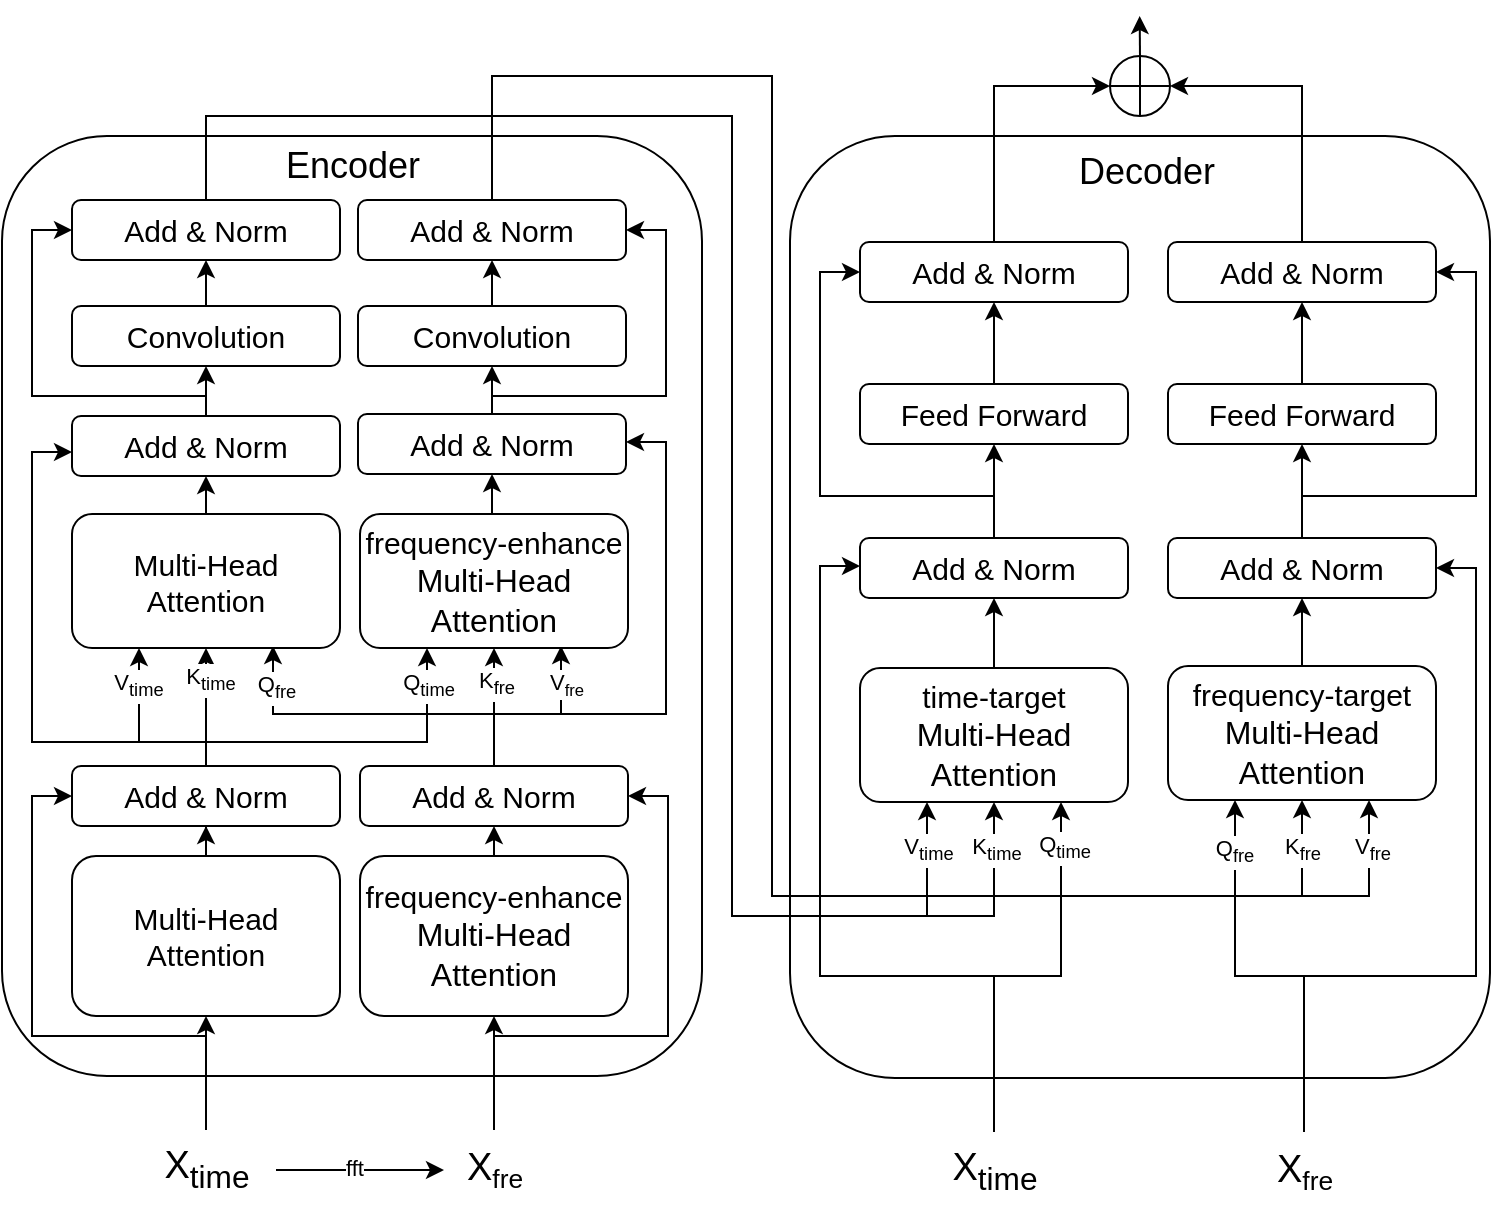 <mxfile version="24.2.1" type="github">
  <diagram id="C5RBs43oDa-KdzZeNtuy" name="Page-1">
    <mxGraphModel dx="1364" dy="793" grid="1" gridSize="10" guides="1" tooltips="1" connect="1" arrows="1" fold="1" page="1" pageScale="1" pageWidth="827" pageHeight="1169" math="0" shadow="0">
      <root>
        <mxCell id="WIyWlLk6GJQsqaUBKTNV-0" />
        <mxCell id="WIyWlLk6GJQsqaUBKTNV-1" parent="WIyWlLk6GJQsqaUBKTNV-0" />
        <mxCell id="eqOZPifA_z1N_L8KUlT--0" value="" style="rounded=1;whiteSpace=wrap;html=1;" parent="WIyWlLk6GJQsqaUBKTNV-1" vertex="1">
          <mxGeometry x="55" y="70" width="350" height="470" as="geometry" />
        </mxCell>
        <mxCell id="eqOZPifA_z1N_L8KUlT--25" style="edgeStyle=orthogonalEdgeStyle;rounded=0;orthogonalLoop=1;jettySize=auto;html=1;entryX=0.5;entryY=1;entryDx=0;entryDy=0;" parent="WIyWlLk6GJQsqaUBKTNV-1" source="eqOZPifA_z1N_L8KUlT--2" target="eqOZPifA_z1N_L8KUlT--6" edge="1">
          <mxGeometry relative="1" as="geometry" />
        </mxCell>
        <mxCell id="eqOZPifA_z1N_L8KUlT--2" value="&lt;span style=&quot;background-color: initial;&quot;&gt;&lt;font style=&quot;font-size: 15px;&quot;&gt;Multi-Head Attention&lt;/font&gt;&lt;/span&gt;" style="rounded=1;whiteSpace=wrap;html=1;" parent="WIyWlLk6GJQsqaUBKTNV-1" vertex="1">
          <mxGeometry x="90" y="430" width="134" height="80" as="geometry" />
        </mxCell>
        <mxCell id="eqOZPifA_z1N_L8KUlT--35" style="edgeStyle=orthogonalEdgeStyle;rounded=0;orthogonalLoop=1;jettySize=auto;html=1;exitX=0.5;exitY=0;exitDx=0;exitDy=0;entryX=0.5;entryY=1;entryDx=0;entryDy=0;" parent="WIyWlLk6GJQsqaUBKTNV-1" source="eqOZPifA_z1N_L8KUlT--5" target="eqOZPifA_z1N_L8KUlT--7" edge="1">
          <mxGeometry relative="1" as="geometry" />
        </mxCell>
        <mxCell id="eqOZPifA_z1N_L8KUlT--5" value="&lt;font style=&quot;font-size: 15px;&quot;&gt;frequency-enhance&lt;/font&gt;&lt;div&gt;&lt;font size=&quot;3&quot;&gt;Multi-Head Attention&lt;/font&gt;&lt;/div&gt;" style="rounded=1;whiteSpace=wrap;html=1;" parent="WIyWlLk6GJQsqaUBKTNV-1" vertex="1">
          <mxGeometry x="234" y="430" width="134" height="80" as="geometry" />
        </mxCell>
        <mxCell id="eqOZPifA_z1N_L8KUlT--32" style="edgeStyle=orthogonalEdgeStyle;rounded=0;orthogonalLoop=1;jettySize=auto;html=1;exitX=0.5;exitY=0;exitDx=0;exitDy=0;entryX=0.5;entryY=1;entryDx=0;entryDy=0;" parent="WIyWlLk6GJQsqaUBKTNV-1" source="eqOZPifA_z1N_L8KUlT--6" target="eqOZPifA_z1N_L8KUlT--8" edge="1">
          <mxGeometry relative="1" as="geometry" />
        </mxCell>
        <mxCell id="eqOZPifA_z1N_L8KUlT--36" value="K&lt;sub&gt;time&lt;/sub&gt;" style="edgeLabel;html=1;align=center;verticalAlign=middle;resizable=0;points=[];" parent="eqOZPifA_z1N_L8KUlT--32" vertex="1" connectable="0">
          <mxGeometry x="-0.324" y="-2" relative="1" as="geometry">
            <mxPoint y="-23" as="offset" />
          </mxGeometry>
        </mxCell>
        <mxCell id="eqOZPifA_z1N_L8KUlT--37" style="edgeStyle=orthogonalEdgeStyle;rounded=0;orthogonalLoop=1;jettySize=auto;html=1;exitX=0.5;exitY=0;exitDx=0;exitDy=0;entryX=0.25;entryY=1;entryDx=0;entryDy=0;" parent="WIyWlLk6GJQsqaUBKTNV-1" source="eqOZPifA_z1N_L8KUlT--6" target="eqOZPifA_z1N_L8KUlT--8" edge="1">
          <mxGeometry relative="1" as="geometry">
            <Array as="points">
              <mxPoint x="157" y="373" />
              <mxPoint x="124" y="373" />
            </Array>
          </mxGeometry>
        </mxCell>
        <mxCell id="eqOZPifA_z1N_L8KUlT--38" value="V&lt;sub&gt;time&lt;/sub&gt;" style="edgeLabel;html=1;align=center;verticalAlign=middle;resizable=0;points=[];" parent="eqOZPifA_z1N_L8KUlT--37" vertex="1" connectable="0">
          <mxGeometry x="0.598" y="1" relative="1" as="geometry">
            <mxPoint as="offset" />
          </mxGeometry>
        </mxCell>
        <mxCell id="eqOZPifA_z1N_L8KUlT--46" style="edgeStyle=orthogonalEdgeStyle;rounded=0;orthogonalLoop=1;jettySize=auto;html=1;exitX=0.5;exitY=0;exitDx=0;exitDy=0;entryX=0.25;entryY=1;entryDx=0;entryDy=0;" parent="WIyWlLk6GJQsqaUBKTNV-1" source="eqOZPifA_z1N_L8KUlT--6" target="eqOZPifA_z1N_L8KUlT--9" edge="1">
          <mxGeometry relative="1" as="geometry">
            <Array as="points">
              <mxPoint x="157" y="373" />
              <mxPoint x="268" y="373" />
            </Array>
          </mxGeometry>
        </mxCell>
        <mxCell id="eqOZPifA_z1N_L8KUlT--47" value="Q&lt;sub&gt;time&lt;/sub&gt;" style="edgeLabel;html=1;align=center;verticalAlign=middle;resizable=0;points=[];" parent="eqOZPifA_z1N_L8KUlT--46" vertex="1" connectable="0">
          <mxGeometry x="0.773" relative="1" as="geometry">
            <mxPoint as="offset" />
          </mxGeometry>
        </mxCell>
        <mxCell id="eqOZPifA_z1N_L8KUlT--154" style="edgeStyle=orthogonalEdgeStyle;rounded=0;orthogonalLoop=1;jettySize=auto;html=1;exitX=0.5;exitY=0;exitDx=0;exitDy=0;entryX=0;entryY=0.5;entryDx=0;entryDy=0;" parent="WIyWlLk6GJQsqaUBKTNV-1" edge="1">
          <mxGeometry relative="1" as="geometry">
            <mxPoint x="157.0" y="395" as="sourcePoint" />
            <mxPoint x="90" y="228.0" as="targetPoint" />
            <Array as="points">
              <mxPoint x="157" y="373" />
              <mxPoint x="70" y="373" />
              <mxPoint x="70" y="228" />
            </Array>
          </mxGeometry>
        </mxCell>
        <mxCell id="eqOZPifA_z1N_L8KUlT--6" value="&lt;font style=&quot;font-size: 15px;&quot;&gt;Add &amp;amp; Norm&lt;/font&gt;" style="rounded=1;whiteSpace=wrap;html=1;" parent="WIyWlLk6GJQsqaUBKTNV-1" vertex="1">
          <mxGeometry x="90" y="385" width="134" height="30" as="geometry" />
        </mxCell>
        <mxCell id="eqOZPifA_z1N_L8KUlT--33" style="edgeStyle=orthogonalEdgeStyle;rounded=0;orthogonalLoop=1;jettySize=auto;html=1;exitX=0.5;exitY=0;exitDx=0;exitDy=0;entryX=0.5;entryY=1;entryDx=0;entryDy=0;" parent="WIyWlLk6GJQsqaUBKTNV-1" source="eqOZPifA_z1N_L8KUlT--7" target="eqOZPifA_z1N_L8KUlT--9" edge="1">
          <mxGeometry relative="1" as="geometry" />
        </mxCell>
        <mxCell id="eqOZPifA_z1N_L8KUlT--39" value="K&lt;sub&gt;fre&lt;/sub&gt;" style="edgeLabel;html=1;align=center;verticalAlign=middle;resizable=0;points=[];" parent="eqOZPifA_z1N_L8KUlT--33" vertex="1" connectable="0">
          <mxGeometry x="0.415" y="-1" relative="1" as="geometry">
            <mxPoint as="offset" />
          </mxGeometry>
        </mxCell>
        <mxCell id="eqOZPifA_z1N_L8KUlT--155" style="edgeStyle=orthogonalEdgeStyle;rounded=0;orthogonalLoop=1;jettySize=auto;html=1;exitX=0.5;exitY=0;exitDx=0;exitDy=0;entryX=1;entryY=0.5;entryDx=0;entryDy=0;" parent="WIyWlLk6GJQsqaUBKTNV-1" edge="1">
          <mxGeometry relative="1" as="geometry">
            <mxPoint x="301" y="391" as="sourcePoint" />
            <mxPoint x="367" y="223" as="targetPoint" />
            <Array as="points">
              <mxPoint x="301" y="359" />
              <mxPoint x="387" y="359" />
              <mxPoint x="387" y="223" />
            </Array>
          </mxGeometry>
        </mxCell>
        <mxCell id="6wwyws7jFuxZEPmVP6gi-4" style="edgeStyle=orthogonalEdgeStyle;rounded=0;orthogonalLoop=1;jettySize=auto;html=1;exitX=0.5;exitY=0;exitDx=0;exitDy=0;entryX=0.75;entryY=1;entryDx=0;entryDy=0;" parent="WIyWlLk6GJQsqaUBKTNV-1" edge="1">
          <mxGeometry relative="1" as="geometry">
            <mxPoint x="301" y="384" as="sourcePoint" />
            <mxPoint x="334.5" y="325" as="targetPoint" />
            <Array as="points">
              <mxPoint x="301" y="359" />
              <mxPoint x="335" y="359" />
            </Array>
          </mxGeometry>
        </mxCell>
        <mxCell id="6wwyws7jFuxZEPmVP6gi-5" style="edgeStyle=orthogonalEdgeStyle;rounded=0;orthogonalLoop=1;jettySize=auto;html=1;exitX=0.5;exitY=0;exitDx=0;exitDy=0;entryX=0.75;entryY=1;entryDx=0;entryDy=0;" parent="WIyWlLk6GJQsqaUBKTNV-1" edge="1">
          <mxGeometry relative="1" as="geometry">
            <mxPoint x="301" y="384" as="sourcePoint" />
            <mxPoint x="190.5" y="325" as="targetPoint" />
            <Array as="points">
              <mxPoint x="301" y="359" />
              <mxPoint x="191" y="359" />
            </Array>
          </mxGeometry>
        </mxCell>
        <mxCell id="eqOZPifA_z1N_L8KUlT--7" value="&lt;font style=&quot;font-size: 15px;&quot;&gt;Add &amp;amp; Norm&lt;/font&gt;" style="rounded=1;whiteSpace=wrap;html=1;" parent="WIyWlLk6GJQsqaUBKTNV-1" vertex="1">
          <mxGeometry x="234" y="385" width="134" height="30" as="geometry" />
        </mxCell>
        <mxCell id="eqOZPifA_z1N_L8KUlT--48" style="edgeStyle=orthogonalEdgeStyle;rounded=0;orthogonalLoop=1;jettySize=auto;html=1;exitX=0.5;exitY=0;exitDx=0;exitDy=0;entryX=0.5;entryY=1;entryDx=0;entryDy=0;" parent="WIyWlLk6GJQsqaUBKTNV-1" source="eqOZPifA_z1N_L8KUlT--8" target="eqOZPifA_z1N_L8KUlT--10" edge="1">
          <mxGeometry relative="1" as="geometry" />
        </mxCell>
        <mxCell id="eqOZPifA_z1N_L8KUlT--8" value="&lt;font style=&quot;font-size: 15px;&quot;&gt;Multi-Head Attention&lt;/font&gt;" style="rounded=1;whiteSpace=wrap;html=1;" parent="WIyWlLk6GJQsqaUBKTNV-1" vertex="1">
          <mxGeometry x="90" y="259" width="134" height="67" as="geometry" />
        </mxCell>
        <mxCell id="eqOZPifA_z1N_L8KUlT--49" style="edgeStyle=orthogonalEdgeStyle;rounded=0;orthogonalLoop=1;jettySize=auto;html=1;exitX=0.5;exitY=0;exitDx=0;exitDy=0;entryX=0.5;entryY=1;entryDx=0;entryDy=0;" parent="WIyWlLk6GJQsqaUBKTNV-1" source="eqOZPifA_z1N_L8KUlT--9" target="eqOZPifA_z1N_L8KUlT--11" edge="1">
          <mxGeometry relative="1" as="geometry" />
        </mxCell>
        <mxCell id="eqOZPifA_z1N_L8KUlT--9" value="&lt;font style=&quot;font-size: 15px;&quot;&gt;frequency-enhance&lt;/font&gt;&lt;div&gt;&lt;font size=&quot;3&quot;&gt;Multi-Head Attention&lt;/font&gt;&lt;/div&gt;" style="rounded=1;whiteSpace=wrap;html=1;" parent="WIyWlLk6GJQsqaUBKTNV-1" vertex="1">
          <mxGeometry x="234" y="259" width="134" height="67" as="geometry" />
        </mxCell>
        <mxCell id="eqOZPifA_z1N_L8KUlT--50" style="edgeStyle=orthogonalEdgeStyle;rounded=0;orthogonalLoop=1;jettySize=auto;html=1;exitX=0.5;exitY=0;exitDx=0;exitDy=0;entryX=0.5;entryY=1;entryDx=0;entryDy=0;" parent="WIyWlLk6GJQsqaUBKTNV-1" source="eqOZPifA_z1N_L8KUlT--10" target="eqOZPifA_z1N_L8KUlT--12" edge="1">
          <mxGeometry relative="1" as="geometry" />
        </mxCell>
        <mxCell id="eqOZPifA_z1N_L8KUlT--56" style="edgeStyle=orthogonalEdgeStyle;rounded=0;orthogonalLoop=1;jettySize=auto;html=1;exitX=0.5;exitY=0;exitDx=0;exitDy=0;entryX=0;entryY=0.5;entryDx=0;entryDy=0;" parent="WIyWlLk6GJQsqaUBKTNV-1" source="eqOZPifA_z1N_L8KUlT--10" target="eqOZPifA_z1N_L8KUlT--14" edge="1">
          <mxGeometry relative="1" as="geometry">
            <Array as="points">
              <mxPoint x="157" y="200" />
              <mxPoint x="70" y="200" />
              <mxPoint x="70" y="117" />
            </Array>
          </mxGeometry>
        </mxCell>
        <mxCell id="eqOZPifA_z1N_L8KUlT--10" value="&lt;font style=&quot;font-size: 15px;&quot;&gt;Add &amp;amp; Norm&lt;/font&gt;" style="rounded=1;whiteSpace=wrap;html=1;" parent="WIyWlLk6GJQsqaUBKTNV-1" vertex="1">
          <mxGeometry x="90" y="210" width="134" height="30" as="geometry" />
        </mxCell>
        <mxCell id="eqOZPifA_z1N_L8KUlT--51" style="edgeStyle=orthogonalEdgeStyle;rounded=0;orthogonalLoop=1;jettySize=auto;html=1;exitX=0.5;exitY=0;exitDx=0;exitDy=0;entryX=0.5;entryY=1;entryDx=0;entryDy=0;" parent="WIyWlLk6GJQsqaUBKTNV-1" source="eqOZPifA_z1N_L8KUlT--11" target="eqOZPifA_z1N_L8KUlT--13" edge="1">
          <mxGeometry relative="1" as="geometry" />
        </mxCell>
        <mxCell id="eqOZPifA_z1N_L8KUlT--57" style="edgeStyle=orthogonalEdgeStyle;rounded=0;orthogonalLoop=1;jettySize=auto;html=1;exitX=0.5;exitY=0;exitDx=0;exitDy=0;entryX=1;entryY=0.5;entryDx=0;entryDy=0;" parent="WIyWlLk6GJQsqaUBKTNV-1" source="eqOZPifA_z1N_L8KUlT--11" target="eqOZPifA_z1N_L8KUlT--15" edge="1">
          <mxGeometry relative="1" as="geometry">
            <Array as="points">
              <mxPoint x="300" y="200" />
              <mxPoint x="387" y="200" />
              <mxPoint x="387" y="117" />
            </Array>
          </mxGeometry>
        </mxCell>
        <mxCell id="eqOZPifA_z1N_L8KUlT--11" value="&lt;font style=&quot;font-size: 15px;&quot;&gt;Add &amp;amp; Norm&lt;/font&gt;" style="rounded=1;whiteSpace=wrap;html=1;" parent="WIyWlLk6GJQsqaUBKTNV-1" vertex="1">
          <mxGeometry x="233" y="209" width="134" height="30" as="geometry" />
        </mxCell>
        <mxCell id="eqOZPifA_z1N_L8KUlT--53" style="edgeStyle=orthogonalEdgeStyle;rounded=0;orthogonalLoop=1;jettySize=auto;html=1;exitX=0.5;exitY=0;exitDx=0;exitDy=0;entryX=0.5;entryY=1;entryDx=0;entryDy=0;" parent="WIyWlLk6GJQsqaUBKTNV-1" source="eqOZPifA_z1N_L8KUlT--12" target="eqOZPifA_z1N_L8KUlT--14" edge="1">
          <mxGeometry relative="1" as="geometry" />
        </mxCell>
        <mxCell id="eqOZPifA_z1N_L8KUlT--12" value="&lt;font style=&quot;font-size: 15px;&quot;&gt;Convolution&lt;/font&gt;" style="rounded=1;whiteSpace=wrap;html=1;" parent="WIyWlLk6GJQsqaUBKTNV-1" vertex="1">
          <mxGeometry x="90" y="155" width="134" height="30" as="geometry" />
        </mxCell>
        <mxCell id="eqOZPifA_z1N_L8KUlT--55" style="edgeStyle=orthogonalEdgeStyle;rounded=0;orthogonalLoop=1;jettySize=auto;html=1;exitX=0.5;exitY=0;exitDx=0;exitDy=0;entryX=0.5;entryY=1;entryDx=0;entryDy=0;" parent="WIyWlLk6GJQsqaUBKTNV-1" source="eqOZPifA_z1N_L8KUlT--13" target="eqOZPifA_z1N_L8KUlT--15" edge="1">
          <mxGeometry relative="1" as="geometry" />
        </mxCell>
        <mxCell id="eqOZPifA_z1N_L8KUlT--13" value="&lt;font style=&quot;font-size: 15px;&quot;&gt;Convolution&lt;/font&gt;" style="rounded=1;whiteSpace=wrap;html=1;" parent="WIyWlLk6GJQsqaUBKTNV-1" vertex="1">
          <mxGeometry x="233" y="155" width="134" height="30" as="geometry" />
        </mxCell>
        <mxCell id="eqOZPifA_z1N_L8KUlT--14" value="&lt;font style=&quot;font-size: 15px;&quot;&gt;Add &amp;amp; Norm&lt;/font&gt;" style="rounded=1;whiteSpace=wrap;html=1;" parent="WIyWlLk6GJQsqaUBKTNV-1" vertex="1">
          <mxGeometry x="90" y="102" width="134" height="30" as="geometry" />
        </mxCell>
        <mxCell id="eqOZPifA_z1N_L8KUlT--15" value="&lt;font style=&quot;font-size: 15px;&quot;&gt;Add &amp;amp; Norm&lt;/font&gt;" style="rounded=1;whiteSpace=wrap;html=1;" parent="WIyWlLk6GJQsqaUBKTNV-1" vertex="1">
          <mxGeometry x="233" y="102" width="134" height="30" as="geometry" />
        </mxCell>
        <mxCell id="eqOZPifA_z1N_L8KUlT--21" value="" style="edgeStyle=orthogonalEdgeStyle;rounded=0;orthogonalLoop=1;jettySize=auto;html=1;" parent="WIyWlLk6GJQsqaUBKTNV-1" source="eqOZPifA_z1N_L8KUlT--19" target="eqOZPifA_z1N_L8KUlT--20" edge="1">
          <mxGeometry relative="1" as="geometry" />
        </mxCell>
        <mxCell id="eqOZPifA_z1N_L8KUlT--34" value="fft" style="edgeLabel;html=1;align=center;verticalAlign=middle;resizable=0;points=[];" parent="eqOZPifA_z1N_L8KUlT--21" vertex="1" connectable="0">
          <mxGeometry x="-0.089" y="1" relative="1" as="geometry">
            <mxPoint as="offset" />
          </mxGeometry>
        </mxCell>
        <mxCell id="eqOZPifA_z1N_L8KUlT--22" style="edgeStyle=orthogonalEdgeStyle;rounded=0;orthogonalLoop=1;jettySize=auto;html=1;entryX=0.5;entryY=1;entryDx=0;entryDy=0;" parent="WIyWlLk6GJQsqaUBKTNV-1" source="eqOZPifA_z1N_L8KUlT--19" target="eqOZPifA_z1N_L8KUlT--2" edge="1">
          <mxGeometry relative="1" as="geometry" />
        </mxCell>
        <mxCell id="6wwyws7jFuxZEPmVP6gi-1" style="edgeStyle=orthogonalEdgeStyle;rounded=0;orthogonalLoop=1;jettySize=auto;html=1;entryX=0;entryY=0.5;entryDx=0;entryDy=0;" parent="WIyWlLk6GJQsqaUBKTNV-1" source="eqOZPifA_z1N_L8KUlT--19" target="eqOZPifA_z1N_L8KUlT--6" edge="1">
          <mxGeometry relative="1" as="geometry">
            <Array as="points">
              <mxPoint x="157" y="520" />
              <mxPoint x="70" y="520" />
              <mxPoint x="70" y="400" />
            </Array>
          </mxGeometry>
        </mxCell>
        <mxCell id="eqOZPifA_z1N_L8KUlT--19" value="&lt;font style=&quot;font-size: 19px;&quot;&gt;X&lt;sub&gt;time&lt;/sub&gt;&lt;/font&gt;" style="text;html=1;align=center;verticalAlign=middle;resizable=0;points=[];autosize=1;strokeColor=none;fillColor=none;" parent="WIyWlLk6GJQsqaUBKTNV-1" vertex="1">
          <mxGeometry x="122" y="567" width="70" height="40" as="geometry" />
        </mxCell>
        <mxCell id="eqOZPifA_z1N_L8KUlT--23" style="edgeStyle=orthogonalEdgeStyle;rounded=0;orthogonalLoop=1;jettySize=auto;html=1;entryX=0.5;entryY=1;entryDx=0;entryDy=0;" parent="WIyWlLk6GJQsqaUBKTNV-1" source="eqOZPifA_z1N_L8KUlT--20" target="eqOZPifA_z1N_L8KUlT--5" edge="1">
          <mxGeometry relative="1" as="geometry" />
        </mxCell>
        <mxCell id="6wwyws7jFuxZEPmVP6gi-2" style="edgeStyle=orthogonalEdgeStyle;rounded=0;orthogonalLoop=1;jettySize=auto;html=1;entryX=1;entryY=0.5;entryDx=0;entryDy=0;" parent="WIyWlLk6GJQsqaUBKTNV-1" source="eqOZPifA_z1N_L8KUlT--20" target="eqOZPifA_z1N_L8KUlT--7" edge="1">
          <mxGeometry relative="1" as="geometry">
            <Array as="points">
              <mxPoint x="301" y="520" />
              <mxPoint x="388" y="520" />
              <mxPoint x="388" y="400" />
            </Array>
          </mxGeometry>
        </mxCell>
        <mxCell id="eqOZPifA_z1N_L8KUlT--20" value="&lt;font style=&quot;font-size: 19px;&quot;&gt;X&lt;/font&gt;&lt;font style=&quot;font-size: 15.833px;&quot;&gt;&lt;sub&gt;fre&lt;/sub&gt;&lt;/font&gt;" style="text;html=1;align=center;verticalAlign=middle;resizable=0;points=[];autosize=1;strokeColor=none;fillColor=none;" parent="WIyWlLk6GJQsqaUBKTNV-1" vertex="1">
          <mxGeometry x="276" y="567" width="50" height="40" as="geometry" />
        </mxCell>
        <mxCell id="eqOZPifA_z1N_L8KUlT--64" value="" style="rounded=1;whiteSpace=wrap;html=1;" parent="WIyWlLk6GJQsqaUBKTNV-1" vertex="1">
          <mxGeometry x="449" y="70" width="350" height="471" as="geometry" />
        </mxCell>
        <mxCell id="eqOZPifA_z1N_L8KUlT--83" style="edgeStyle=orthogonalEdgeStyle;rounded=0;orthogonalLoop=1;jettySize=auto;html=1;exitX=0.5;exitY=0;exitDx=0;exitDy=0;entryX=0.5;entryY=1;entryDx=0;entryDy=0;" parent="WIyWlLk6GJQsqaUBKTNV-1" source="eqOZPifA_z1N_L8KUlT--84" target="eqOZPifA_z1N_L8KUlT--89" edge="1">
          <mxGeometry relative="1" as="geometry" />
        </mxCell>
        <mxCell id="eqOZPifA_z1N_L8KUlT--84" value="&lt;font style=&quot;font-size: 15px;&quot;&gt;time-target&lt;/font&gt;&lt;div&gt;&lt;font size=&quot;3&quot;&gt;Multi-Head Attention&lt;/font&gt;&lt;/div&gt;" style="rounded=1;whiteSpace=wrap;html=1;" parent="WIyWlLk6GJQsqaUBKTNV-1" vertex="1">
          <mxGeometry x="484" y="336" width="134" height="67" as="geometry" />
        </mxCell>
        <mxCell id="eqOZPifA_z1N_L8KUlT--85" style="edgeStyle=orthogonalEdgeStyle;rounded=0;orthogonalLoop=1;jettySize=auto;html=1;exitX=0.5;exitY=0;exitDx=0;exitDy=0;entryX=0.5;entryY=1;entryDx=0;entryDy=0;" parent="WIyWlLk6GJQsqaUBKTNV-1" source="eqOZPifA_z1N_L8KUlT--86" target="eqOZPifA_z1N_L8KUlT--92" edge="1">
          <mxGeometry relative="1" as="geometry" />
        </mxCell>
        <mxCell id="eqOZPifA_z1N_L8KUlT--86" value="&lt;font style=&quot;font-size: 15px;&quot;&gt;frequency-target&lt;/font&gt;&lt;div&gt;&lt;font size=&quot;3&quot;&gt;Multi-Head Attention&lt;/font&gt;&lt;/div&gt;" style="rounded=1;whiteSpace=wrap;html=1;" parent="WIyWlLk6GJQsqaUBKTNV-1" vertex="1">
          <mxGeometry x="638" y="335" width="134" height="67" as="geometry" />
        </mxCell>
        <mxCell id="eqOZPifA_z1N_L8KUlT--87" style="edgeStyle=orthogonalEdgeStyle;rounded=0;orthogonalLoop=1;jettySize=auto;html=1;exitX=0.5;exitY=0;exitDx=0;exitDy=0;entryX=0.5;entryY=1;entryDx=0;entryDy=0;" parent="WIyWlLk6GJQsqaUBKTNV-1" source="eqOZPifA_z1N_L8KUlT--89" target="eqOZPifA_z1N_L8KUlT--94" edge="1">
          <mxGeometry relative="1" as="geometry" />
        </mxCell>
        <mxCell id="eqOZPifA_z1N_L8KUlT--159" style="edgeStyle=orthogonalEdgeStyle;rounded=0;orthogonalLoop=1;jettySize=auto;html=1;exitX=0.5;exitY=0;exitDx=0;exitDy=0;entryX=0;entryY=0.5;entryDx=0;entryDy=0;" parent="WIyWlLk6GJQsqaUBKTNV-1" source="eqOZPifA_z1N_L8KUlT--89" target="eqOZPifA_z1N_L8KUlT--97" edge="1">
          <mxGeometry relative="1" as="geometry">
            <Array as="points">
              <mxPoint x="551" y="250" />
              <mxPoint x="464" y="250" />
              <mxPoint x="464" y="138" />
            </Array>
          </mxGeometry>
        </mxCell>
        <mxCell id="eqOZPifA_z1N_L8KUlT--89" value="&lt;font style=&quot;font-size: 15px;&quot;&gt;Add &amp;amp; Norm&lt;/font&gt;" style="rounded=1;whiteSpace=wrap;html=1;" parent="WIyWlLk6GJQsqaUBKTNV-1" vertex="1">
          <mxGeometry x="484" y="271" width="134" height="30" as="geometry" />
        </mxCell>
        <mxCell id="eqOZPifA_z1N_L8KUlT--90" style="edgeStyle=orthogonalEdgeStyle;rounded=0;orthogonalLoop=1;jettySize=auto;html=1;exitX=0.5;exitY=0;exitDx=0;exitDy=0;entryX=0.5;entryY=1;entryDx=0;entryDy=0;" parent="WIyWlLk6GJQsqaUBKTNV-1" source="eqOZPifA_z1N_L8KUlT--92" target="eqOZPifA_z1N_L8KUlT--96" edge="1">
          <mxGeometry relative="1" as="geometry" />
        </mxCell>
        <mxCell id="eqOZPifA_z1N_L8KUlT--160" style="edgeStyle=orthogonalEdgeStyle;rounded=0;orthogonalLoop=1;jettySize=auto;html=1;exitX=0.5;exitY=0;exitDx=0;exitDy=0;entryX=1;entryY=0.5;entryDx=0;entryDy=0;" parent="WIyWlLk6GJQsqaUBKTNV-1" source="eqOZPifA_z1N_L8KUlT--92" target="eqOZPifA_z1N_L8KUlT--98" edge="1">
          <mxGeometry relative="1" as="geometry">
            <Array as="points">
              <mxPoint x="705" y="250" />
              <mxPoint x="792" y="250" />
              <mxPoint x="792" y="138" />
            </Array>
          </mxGeometry>
        </mxCell>
        <mxCell id="eqOZPifA_z1N_L8KUlT--92" value="&lt;font style=&quot;font-size: 15px;&quot;&gt;Add &amp;amp; Norm&lt;/font&gt;" style="rounded=1;whiteSpace=wrap;html=1;" parent="WIyWlLk6GJQsqaUBKTNV-1" vertex="1">
          <mxGeometry x="638" y="271" width="134" height="30" as="geometry" />
        </mxCell>
        <mxCell id="eqOZPifA_z1N_L8KUlT--93" style="edgeStyle=orthogonalEdgeStyle;rounded=0;orthogonalLoop=1;jettySize=auto;html=1;exitX=0.5;exitY=0;exitDx=0;exitDy=0;entryX=0.5;entryY=1;entryDx=0;entryDy=0;" parent="WIyWlLk6GJQsqaUBKTNV-1" source="eqOZPifA_z1N_L8KUlT--94" target="eqOZPifA_z1N_L8KUlT--97" edge="1">
          <mxGeometry relative="1" as="geometry" />
        </mxCell>
        <mxCell id="eqOZPifA_z1N_L8KUlT--94" value="&lt;font style=&quot;font-size: 15px;&quot;&gt;Feed Forward&lt;/font&gt;" style="rounded=1;whiteSpace=wrap;html=1;" parent="WIyWlLk6GJQsqaUBKTNV-1" vertex="1">
          <mxGeometry x="484" y="194" width="134" height="30" as="geometry" />
        </mxCell>
        <mxCell id="eqOZPifA_z1N_L8KUlT--95" style="edgeStyle=orthogonalEdgeStyle;rounded=0;orthogonalLoop=1;jettySize=auto;html=1;exitX=0.5;exitY=0;exitDx=0;exitDy=0;entryX=0.5;entryY=1;entryDx=0;entryDy=0;" parent="WIyWlLk6GJQsqaUBKTNV-1" source="eqOZPifA_z1N_L8KUlT--96" target="eqOZPifA_z1N_L8KUlT--98" edge="1">
          <mxGeometry relative="1" as="geometry" />
        </mxCell>
        <mxCell id="eqOZPifA_z1N_L8KUlT--96" value="&lt;font style=&quot;font-size: 15px;&quot;&gt;Feed Forward&lt;/font&gt;" style="rounded=1;whiteSpace=wrap;html=1;" parent="WIyWlLk6GJQsqaUBKTNV-1" vertex="1">
          <mxGeometry x="638" y="194" width="134" height="30" as="geometry" />
        </mxCell>
        <mxCell id="eqOZPifA_z1N_L8KUlT--151" style="edgeStyle=orthogonalEdgeStyle;rounded=0;orthogonalLoop=1;jettySize=auto;html=1;exitX=0.5;exitY=0;exitDx=0;exitDy=0;entryX=0;entryY=0.5;entryDx=0;entryDy=0;" parent="WIyWlLk6GJQsqaUBKTNV-1" source="eqOZPifA_z1N_L8KUlT--97" target="eqOZPifA_z1N_L8KUlT--149" edge="1">
          <mxGeometry relative="1" as="geometry" />
        </mxCell>
        <mxCell id="eqOZPifA_z1N_L8KUlT--97" value="&lt;font style=&quot;font-size: 15px;&quot;&gt;Add &amp;amp; Norm&lt;/font&gt;" style="rounded=1;whiteSpace=wrap;html=1;" parent="WIyWlLk6GJQsqaUBKTNV-1" vertex="1">
          <mxGeometry x="484" y="123" width="134" height="30" as="geometry" />
        </mxCell>
        <mxCell id="eqOZPifA_z1N_L8KUlT--152" style="edgeStyle=orthogonalEdgeStyle;rounded=0;orthogonalLoop=1;jettySize=auto;html=1;exitX=0.5;exitY=0;exitDx=0;exitDy=0;entryX=1;entryY=0.5;entryDx=0;entryDy=0;" parent="WIyWlLk6GJQsqaUBKTNV-1" source="eqOZPifA_z1N_L8KUlT--98" target="eqOZPifA_z1N_L8KUlT--149" edge="1">
          <mxGeometry relative="1" as="geometry" />
        </mxCell>
        <mxCell id="eqOZPifA_z1N_L8KUlT--98" value="&lt;font style=&quot;font-size: 15px;&quot;&gt;Add &amp;amp; Norm&lt;/font&gt;" style="rounded=1;whiteSpace=wrap;html=1;" parent="WIyWlLk6GJQsqaUBKTNV-1" vertex="1">
          <mxGeometry x="638" y="123" width="134" height="30" as="geometry" />
        </mxCell>
        <mxCell id="eqOZPifA_z1N_L8KUlT--112" style="edgeStyle=orthogonalEdgeStyle;rounded=0;orthogonalLoop=1;jettySize=auto;html=1;entryX=0.75;entryY=1;entryDx=0;entryDy=0;" parent="WIyWlLk6GJQsqaUBKTNV-1" source="eqOZPifA_z1N_L8KUlT--103" target="eqOZPifA_z1N_L8KUlT--84" edge="1">
          <mxGeometry relative="1" as="geometry">
            <Array as="points">
              <mxPoint x="551" y="490" />
              <mxPoint x="585" y="490" />
            </Array>
          </mxGeometry>
        </mxCell>
        <mxCell id="eqOZPifA_z1N_L8KUlT--114" value="Q&lt;sub&gt;time&lt;/sub&gt;" style="edgeLabel;html=1;align=center;verticalAlign=middle;resizable=0;points=[];" parent="eqOZPifA_z1N_L8KUlT--112" vertex="1" connectable="0">
          <mxGeometry x="0.767" y="-1" relative="1" as="geometry">
            <mxPoint as="offset" />
          </mxGeometry>
        </mxCell>
        <mxCell id="eqOZPifA_z1N_L8KUlT--157" style="edgeStyle=orthogonalEdgeStyle;rounded=0;orthogonalLoop=1;jettySize=auto;html=1;entryX=0;entryY=0.5;entryDx=0;entryDy=0;" parent="WIyWlLk6GJQsqaUBKTNV-1" edge="1">
          <mxGeometry relative="1" as="geometry">
            <mxPoint x="551" y="567" as="sourcePoint" />
            <mxPoint x="484" y="285" as="targetPoint" />
            <Array as="points">
              <mxPoint x="551" y="490" />
              <mxPoint x="464" y="490" />
              <mxPoint x="464" y="285" />
            </Array>
          </mxGeometry>
        </mxCell>
        <mxCell id="eqOZPifA_z1N_L8KUlT--103" value="&lt;font style=&quot;font-size: 19px;&quot;&gt;X&lt;sub&gt;time&lt;/sub&gt;&lt;/font&gt;" style="text;html=1;align=center;verticalAlign=middle;resizable=0;points=[];autosize=1;strokeColor=none;fillColor=none;" parent="WIyWlLk6GJQsqaUBKTNV-1" vertex="1">
          <mxGeometry x="516" y="568" width="70" height="40" as="geometry" />
        </mxCell>
        <mxCell id="eqOZPifA_z1N_L8KUlT--138" style="edgeStyle=orthogonalEdgeStyle;rounded=0;orthogonalLoop=1;jettySize=auto;html=1;entryX=0.25;entryY=1;entryDx=0;entryDy=0;" parent="WIyWlLk6GJQsqaUBKTNV-1" source="eqOZPifA_z1N_L8KUlT--106" target="eqOZPifA_z1N_L8KUlT--86" edge="1">
          <mxGeometry relative="1" as="geometry">
            <Array as="points">
              <mxPoint x="706" y="490" />
              <mxPoint x="671" y="490" />
            </Array>
          </mxGeometry>
        </mxCell>
        <mxCell id="eqOZPifA_z1N_L8KUlT--139" value="Q&lt;sub&gt;fre&lt;/sub&gt;" style="edgeLabel;html=1;align=center;verticalAlign=middle;resizable=0;points=[];" parent="eqOZPifA_z1N_L8KUlT--138" vertex="1" connectable="0">
          <mxGeometry x="0.781" y="3" relative="1" as="geometry">
            <mxPoint x="2" y="4" as="offset" />
          </mxGeometry>
        </mxCell>
        <mxCell id="eqOZPifA_z1N_L8KUlT--158" style="edgeStyle=orthogonalEdgeStyle;rounded=0;orthogonalLoop=1;jettySize=auto;html=1;entryX=1;entryY=0.5;entryDx=0;entryDy=0;" parent="WIyWlLk6GJQsqaUBKTNV-1" source="eqOZPifA_z1N_L8KUlT--106" target="eqOZPifA_z1N_L8KUlT--92" edge="1">
          <mxGeometry relative="1" as="geometry">
            <Array as="points">
              <mxPoint x="706" y="490" />
              <mxPoint x="792" y="490" />
              <mxPoint x="792" y="286" />
            </Array>
          </mxGeometry>
        </mxCell>
        <mxCell id="eqOZPifA_z1N_L8KUlT--106" value="&lt;font style=&quot;font-size: 19px;&quot;&gt;X&lt;/font&gt;&lt;font style=&quot;font-size: 15.833px;&quot;&gt;&lt;sub&gt;fre&lt;/sub&gt;&lt;/font&gt;" style="text;html=1;align=center;verticalAlign=middle;resizable=0;points=[];autosize=1;strokeColor=none;fillColor=none;" parent="WIyWlLk6GJQsqaUBKTNV-1" vertex="1">
          <mxGeometry x="681" y="568" width="50" height="40" as="geometry" />
        </mxCell>
        <mxCell id="eqOZPifA_z1N_L8KUlT--118" style="edgeStyle=orthogonalEdgeStyle;rounded=0;orthogonalLoop=1;jettySize=auto;html=1;exitX=0.5;exitY=0;exitDx=0;exitDy=0;entryX=0.5;entryY=1;entryDx=0;entryDy=0;" parent="WIyWlLk6GJQsqaUBKTNV-1" source="eqOZPifA_z1N_L8KUlT--14" target="eqOZPifA_z1N_L8KUlT--84" edge="1">
          <mxGeometry relative="1" as="geometry">
            <Array as="points">
              <mxPoint x="157" y="60" />
              <mxPoint x="420" y="60" />
              <mxPoint x="420" y="460" />
              <mxPoint x="551" y="460" />
            </Array>
          </mxGeometry>
        </mxCell>
        <mxCell id="eqOZPifA_z1N_L8KUlT--119" value="K&lt;sub&gt;time&lt;/sub&gt;" style="edgeLabel;html=1;align=center;verticalAlign=middle;resizable=0;points=[];" parent="eqOZPifA_z1N_L8KUlT--118" vertex="1" connectable="0">
          <mxGeometry x="0.942" y="2" relative="1" as="geometry">
            <mxPoint x="3" y="-2" as="offset" />
          </mxGeometry>
        </mxCell>
        <mxCell id="eqOZPifA_z1N_L8KUlT--120" style="edgeStyle=orthogonalEdgeStyle;rounded=0;orthogonalLoop=1;jettySize=auto;html=1;exitX=0.5;exitY=0;exitDx=0;exitDy=0;entryX=0.25;entryY=1;entryDx=0;entryDy=0;" parent="WIyWlLk6GJQsqaUBKTNV-1" source="eqOZPifA_z1N_L8KUlT--14" target="eqOZPifA_z1N_L8KUlT--84" edge="1">
          <mxGeometry relative="1" as="geometry">
            <Array as="points">
              <mxPoint x="157" y="60" />
              <mxPoint x="420" y="60" />
              <mxPoint x="420" y="460" />
              <mxPoint x="517" y="460" />
            </Array>
          </mxGeometry>
        </mxCell>
        <mxCell id="eqOZPifA_z1N_L8KUlT--121" value="V&lt;sub&gt;time&lt;/sub&gt;" style="edgeLabel;html=1;align=center;verticalAlign=middle;resizable=0;points=[];" parent="eqOZPifA_z1N_L8KUlT--120" vertex="1" connectable="0">
          <mxGeometry x="0.949" y="-1" relative="1" as="geometry">
            <mxPoint x="-1" y="2" as="offset" />
          </mxGeometry>
        </mxCell>
        <mxCell id="eqOZPifA_z1N_L8KUlT--133" value="&lt;font style=&quot;font-size: 18px;&quot;&gt;Encoder&lt;/font&gt;" style="text;html=1;align=center;verticalAlign=middle;resizable=0;points=[];autosize=1;strokeColor=none;fillColor=none;" parent="WIyWlLk6GJQsqaUBKTNV-1" vertex="1">
          <mxGeometry x="185" y="65" width="90" height="40" as="geometry" />
        </mxCell>
        <mxCell id="eqOZPifA_z1N_L8KUlT--134" value="&lt;font style=&quot;font-size: 18px;&quot;&gt;Decoder&lt;/font&gt;" style="text;html=1;align=center;verticalAlign=middle;resizable=0;points=[];autosize=1;strokeColor=none;fillColor=none;" parent="WIyWlLk6GJQsqaUBKTNV-1" vertex="1">
          <mxGeometry x="582" y="68" width="90" height="40" as="geometry" />
        </mxCell>
        <mxCell id="eqOZPifA_z1N_L8KUlT--140" style="edgeStyle=orthogonalEdgeStyle;rounded=0;orthogonalLoop=1;jettySize=auto;html=1;exitX=0.5;exitY=0;exitDx=0;exitDy=0;entryX=0.5;entryY=1;entryDx=0;entryDy=0;" parent="WIyWlLk6GJQsqaUBKTNV-1" source="eqOZPifA_z1N_L8KUlT--15" target="eqOZPifA_z1N_L8KUlT--86" edge="1">
          <mxGeometry relative="1" as="geometry">
            <Array as="points">
              <mxPoint x="300" y="40" />
              <mxPoint x="440" y="40" />
              <mxPoint x="440" y="450" />
              <mxPoint x="705" y="450" />
            </Array>
          </mxGeometry>
        </mxCell>
        <mxCell id="eqOZPifA_z1N_L8KUlT--144" value="K&lt;sub&gt;fre&lt;/sub&gt;" style="edgeLabel;html=1;align=center;verticalAlign=middle;resizable=0;points=[];" parent="eqOZPifA_z1N_L8KUlT--140" vertex="1" connectable="0">
          <mxGeometry x="0.948" relative="1" as="geometry">
            <mxPoint y="1" as="offset" />
          </mxGeometry>
        </mxCell>
        <mxCell id="eqOZPifA_z1N_L8KUlT--145" style="edgeStyle=orthogonalEdgeStyle;rounded=0;orthogonalLoop=1;jettySize=auto;html=1;exitX=0.5;exitY=0;exitDx=0;exitDy=0;entryX=0.75;entryY=1;entryDx=0;entryDy=0;" parent="WIyWlLk6GJQsqaUBKTNV-1" source="eqOZPifA_z1N_L8KUlT--15" target="eqOZPifA_z1N_L8KUlT--86" edge="1">
          <mxGeometry relative="1" as="geometry">
            <Array as="points">
              <mxPoint x="300" y="40" />
              <mxPoint x="440" y="40" />
              <mxPoint x="440" y="450" />
              <mxPoint x="739" y="450" />
            </Array>
          </mxGeometry>
        </mxCell>
        <mxCell id="eqOZPifA_z1N_L8KUlT--146" value="V&lt;sub&gt;fre&lt;/sub&gt;" style="edgeLabel;html=1;align=center;verticalAlign=middle;resizable=0;points=[];" parent="eqOZPifA_z1N_L8KUlT--145" vertex="1" connectable="0">
          <mxGeometry x="0.953" y="2" relative="1" as="geometry">
            <mxPoint x="3" y="2" as="offset" />
          </mxGeometry>
        </mxCell>
        <mxCell id="eqOZPifA_z1N_L8KUlT--153" style="edgeStyle=orthogonalEdgeStyle;rounded=0;orthogonalLoop=1;jettySize=auto;html=1;exitX=0.5;exitY=0;exitDx=0;exitDy=0;" parent="WIyWlLk6GJQsqaUBKTNV-1" source="eqOZPifA_z1N_L8KUlT--149" edge="1">
          <mxGeometry relative="1" as="geometry">
            <mxPoint x="623.828" y="10" as="targetPoint" />
          </mxGeometry>
        </mxCell>
        <mxCell id="eqOZPifA_z1N_L8KUlT--149" value="" style="shape=orEllipse;perimeter=ellipsePerimeter;whiteSpace=wrap;html=1;backgroundOutline=1;" parent="WIyWlLk6GJQsqaUBKTNV-1" vertex="1">
          <mxGeometry x="609" y="30" width="30" height="30" as="geometry" />
        </mxCell>
        <mxCell id="6wwyws7jFuxZEPmVP6gi-7" value="Q&lt;sub&gt;fre&lt;/sub&gt;" style="edgeLabel;html=1;align=center;verticalAlign=middle;resizable=0;points=[];" parent="WIyWlLk6GJQsqaUBKTNV-1" vertex="1" connectable="0">
          <mxGeometry x="191.5" y="345.5" as="geometry" />
        </mxCell>
        <mxCell id="6wwyws7jFuxZEPmVP6gi-10" value="V&lt;font size=&quot;1&quot;&gt;&lt;sub&gt;fre&lt;/sub&gt;&lt;/font&gt;" style="edgeLabel;html=1;align=center;verticalAlign=middle;resizable=0;points=[];" parent="WIyWlLk6GJQsqaUBKTNV-1" vertex="1" connectable="0">
          <mxGeometry x="346.5" y="345.5" as="geometry">
            <mxPoint x="-10" y="-2" as="offset" />
          </mxGeometry>
        </mxCell>
      </root>
    </mxGraphModel>
  </diagram>
</mxfile>
